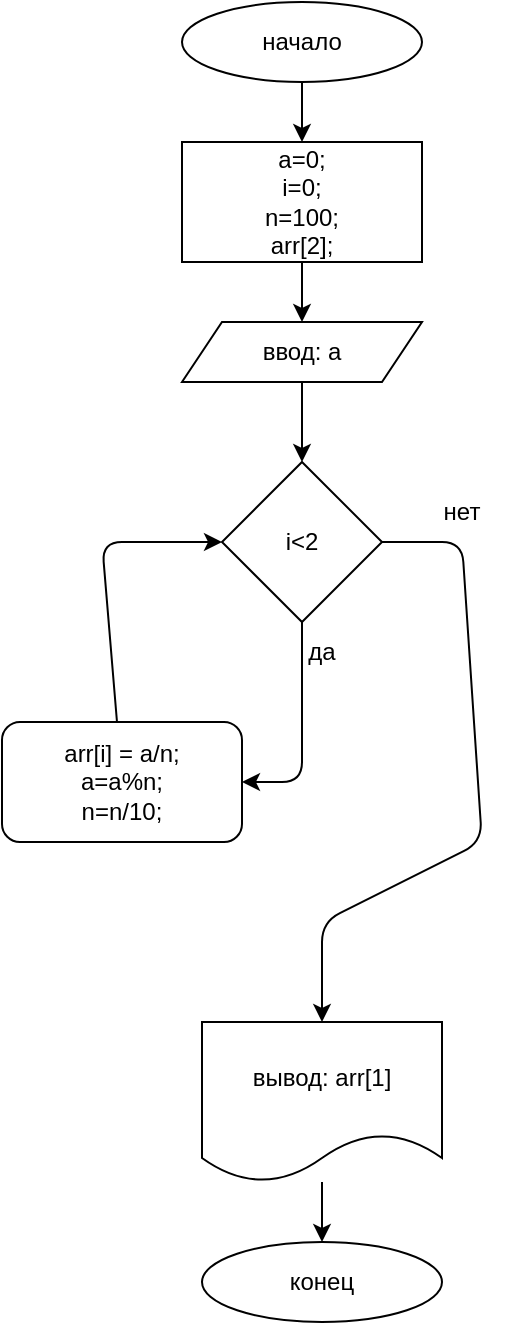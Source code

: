 <mxfile>
    <diagram id="zHvHrZscfut2N2GaGrRk" name="Страница 1">
        <mxGraphModel dx="516" dy="319" grid="1" gridSize="10" guides="1" tooltips="1" connect="1" arrows="1" fold="1" page="1" pageScale="1" pageWidth="827" pageHeight="1169" math="0" shadow="0">
            <root>
                <mxCell id="0"/>
                <mxCell id="1" parent="0"/>
                <mxCell id="5" style="edgeStyle=none;html=1;entryX=0.5;entryY=0;entryDx=0;entryDy=0;" parent="1" source="2" target="4" edge="1">
                    <mxGeometry relative="1" as="geometry"/>
                </mxCell>
                <mxCell id="2" value="начало" style="ellipse;whiteSpace=wrap;html=1;" parent="1" vertex="1">
                    <mxGeometry x="210" y="10" width="120" height="40" as="geometry"/>
                </mxCell>
                <mxCell id="7" style="edgeStyle=none;html=1;" parent="1" source="3" edge="1">
                    <mxGeometry relative="1" as="geometry">
                        <mxPoint x="270" y="200" as="targetPoint"/>
                    </mxGeometry>
                </mxCell>
                <mxCell id="11" style="edgeStyle=none;html=1;entryX=0.5;entryY=0;entryDx=0;entryDy=0;" parent="1" source="3" target="10" edge="1">
                    <mxGeometry relative="1" as="geometry"/>
                </mxCell>
                <mxCell id="3" value="ввод: a" style="shape=parallelogram;perimeter=parallelogramPerimeter;whiteSpace=wrap;html=1;fixedSize=1;" parent="1" vertex="1">
                    <mxGeometry x="210" y="170" width="120" height="30" as="geometry"/>
                </mxCell>
                <mxCell id="6" style="edgeStyle=none;html=1;entryX=0.5;entryY=0;entryDx=0;entryDy=0;" parent="1" source="4" target="3" edge="1">
                    <mxGeometry relative="1" as="geometry"/>
                </mxCell>
                <mxCell id="4" value="a=0;&lt;br&gt;i=0;&lt;br&gt;n=100;&lt;br&gt;arr[2];" style="rounded=0;whiteSpace=wrap;html=1;" parent="1" vertex="1">
                    <mxGeometry x="210" y="80" width="120" height="60" as="geometry"/>
                </mxCell>
                <mxCell id="12" style="edgeStyle=none;html=1;entryX=1;entryY=0.5;entryDx=0;entryDy=0;" parent="1" source="10" target="13" edge="1">
                    <mxGeometry relative="1" as="geometry">
                        <mxPoint x="270" y="360" as="targetPoint"/>
                        <Array as="points">
                            <mxPoint x="270" y="400"/>
                        </Array>
                    </mxGeometry>
                </mxCell>
                <mxCell id="15" style="edgeStyle=none;html=1;" parent="1" source="10" edge="1">
                    <mxGeometry relative="1" as="geometry">
                        <mxPoint x="280" y="520" as="targetPoint"/>
                        <Array as="points">
                            <mxPoint x="350" y="280"/>
                            <mxPoint x="360" y="430"/>
                            <mxPoint x="280" y="470"/>
                        </Array>
                    </mxGeometry>
                </mxCell>
                <mxCell id="10" value="i&amp;lt;2" style="rhombus;whiteSpace=wrap;html=1;" parent="1" vertex="1">
                    <mxGeometry x="230" y="240" width="80" height="80" as="geometry"/>
                </mxCell>
                <mxCell id="14" style="edgeStyle=none;html=1;entryX=0;entryY=0.5;entryDx=0;entryDy=0;" parent="1" source="13" target="10" edge="1">
                    <mxGeometry relative="1" as="geometry">
                        <mxPoint x="130" y="320" as="targetPoint"/>
                        <Array as="points">
                            <mxPoint x="170" y="280"/>
                        </Array>
                    </mxGeometry>
                </mxCell>
                <mxCell id="13" value="arr[i] = a/n;&lt;br&gt;a=a%n;&lt;br&gt;n=n/10;" style="rounded=1;whiteSpace=wrap;html=1;" parent="1" vertex="1">
                    <mxGeometry x="120" y="370" width="120" height="60" as="geometry"/>
                </mxCell>
                <mxCell id="17" style="edgeStyle=none;html=1;" parent="1" source="16" edge="1">
                    <mxGeometry relative="1" as="geometry">
                        <mxPoint x="280" y="630" as="targetPoint"/>
                    </mxGeometry>
                </mxCell>
                <mxCell id="16" value="вывод: arr[1]" style="shape=document;whiteSpace=wrap;html=1;boundedLbl=1;" parent="1" vertex="1">
                    <mxGeometry x="220" y="520" width="120" height="80" as="geometry"/>
                </mxCell>
                <mxCell id="18" value="конец" style="ellipse;whiteSpace=wrap;html=1;" parent="1" vertex="1">
                    <mxGeometry x="220" y="630" width="120" height="40" as="geometry"/>
                </mxCell>
                <mxCell id="19" value="да" style="text;html=1;strokeColor=none;fillColor=none;align=center;verticalAlign=middle;whiteSpace=wrap;rounded=0;" vertex="1" parent="1">
                    <mxGeometry x="250" y="320" width="60" height="30" as="geometry"/>
                </mxCell>
                <mxCell id="20" value="нет" style="text;html=1;strokeColor=none;fillColor=none;align=center;verticalAlign=middle;whiteSpace=wrap;rounded=0;" vertex="1" parent="1">
                    <mxGeometry x="320" y="250" width="60" height="30" as="geometry"/>
                </mxCell>
            </root>
        </mxGraphModel>
    </diagram>
</mxfile>